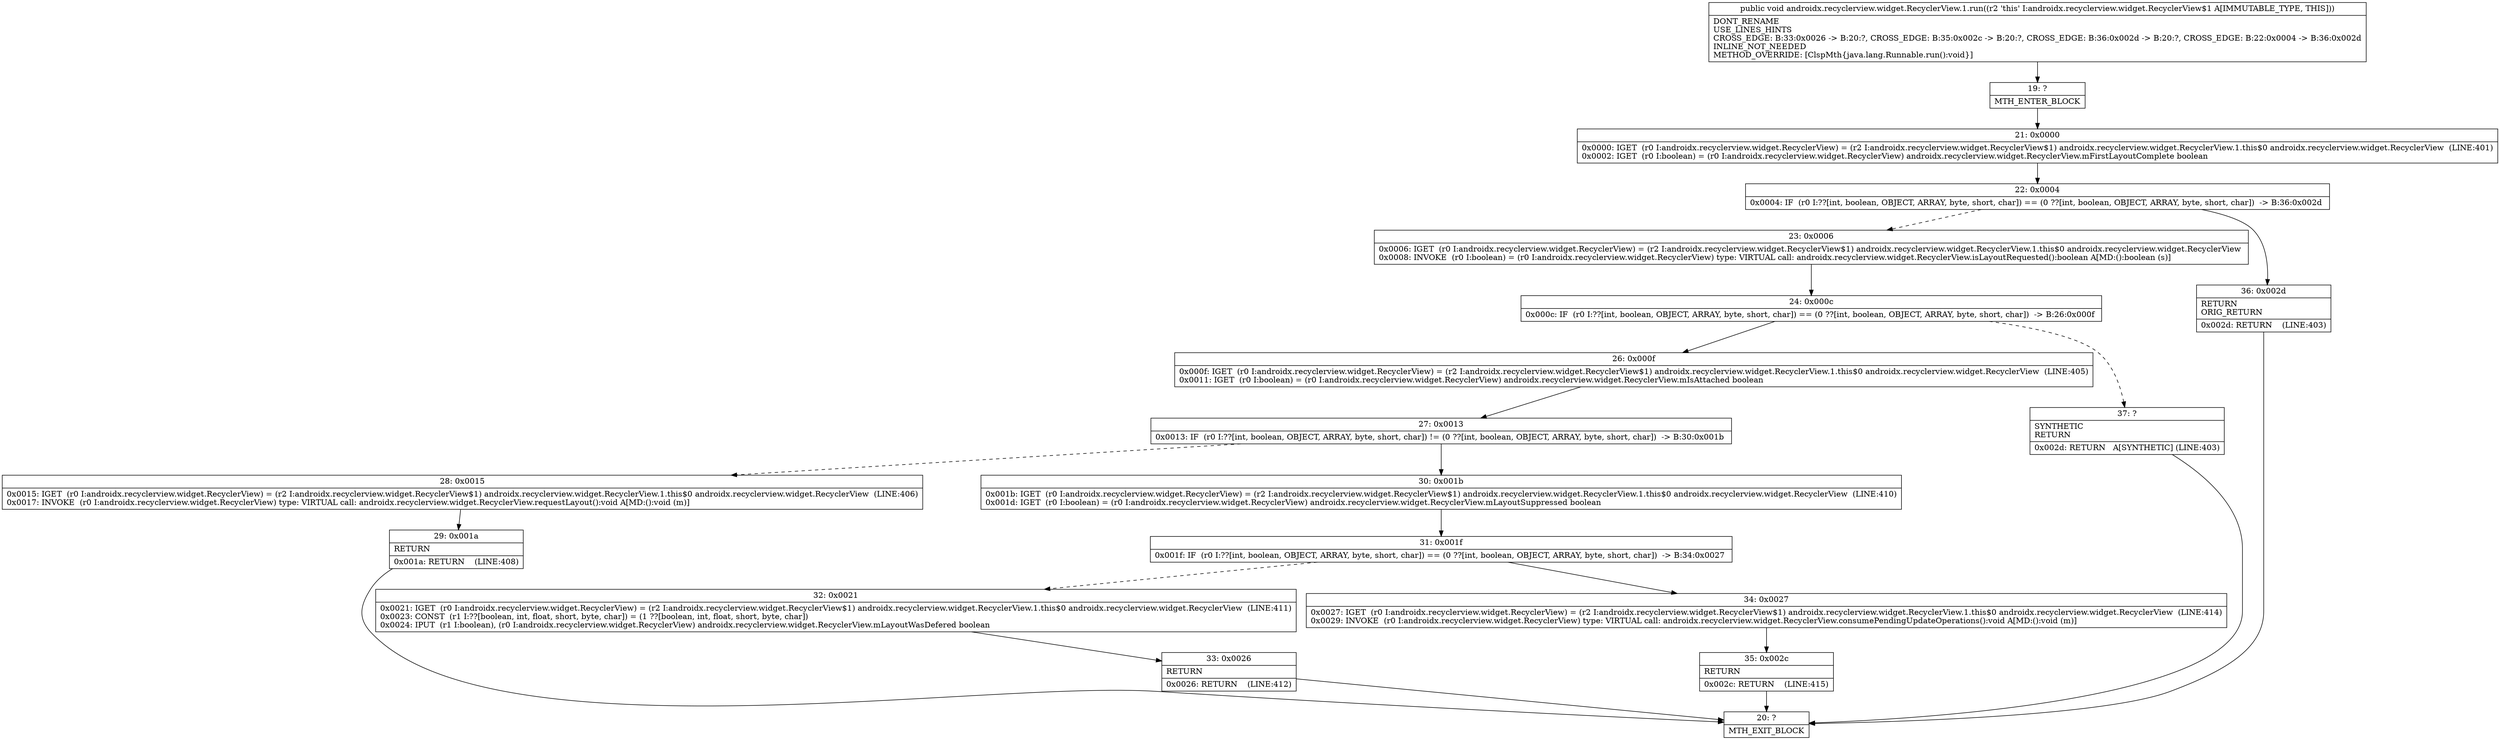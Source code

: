 digraph "CFG forandroidx.recyclerview.widget.RecyclerView.1.run()V" {
Node_19 [shape=record,label="{19\:\ ?|MTH_ENTER_BLOCK\l}"];
Node_21 [shape=record,label="{21\:\ 0x0000|0x0000: IGET  (r0 I:androidx.recyclerview.widget.RecyclerView) = (r2 I:androidx.recyclerview.widget.RecyclerView$1) androidx.recyclerview.widget.RecyclerView.1.this$0 androidx.recyclerview.widget.RecyclerView  (LINE:401)\l0x0002: IGET  (r0 I:boolean) = (r0 I:androidx.recyclerview.widget.RecyclerView) androidx.recyclerview.widget.RecyclerView.mFirstLayoutComplete boolean \l}"];
Node_22 [shape=record,label="{22\:\ 0x0004|0x0004: IF  (r0 I:??[int, boolean, OBJECT, ARRAY, byte, short, char]) == (0 ??[int, boolean, OBJECT, ARRAY, byte, short, char])  \-\> B:36:0x002d \l}"];
Node_23 [shape=record,label="{23\:\ 0x0006|0x0006: IGET  (r0 I:androidx.recyclerview.widget.RecyclerView) = (r2 I:androidx.recyclerview.widget.RecyclerView$1) androidx.recyclerview.widget.RecyclerView.1.this$0 androidx.recyclerview.widget.RecyclerView \l0x0008: INVOKE  (r0 I:boolean) = (r0 I:androidx.recyclerview.widget.RecyclerView) type: VIRTUAL call: androidx.recyclerview.widget.RecyclerView.isLayoutRequested():boolean A[MD:():boolean (s)]\l}"];
Node_24 [shape=record,label="{24\:\ 0x000c|0x000c: IF  (r0 I:??[int, boolean, OBJECT, ARRAY, byte, short, char]) == (0 ??[int, boolean, OBJECT, ARRAY, byte, short, char])  \-\> B:26:0x000f \l}"];
Node_26 [shape=record,label="{26\:\ 0x000f|0x000f: IGET  (r0 I:androidx.recyclerview.widget.RecyclerView) = (r2 I:androidx.recyclerview.widget.RecyclerView$1) androidx.recyclerview.widget.RecyclerView.1.this$0 androidx.recyclerview.widget.RecyclerView  (LINE:405)\l0x0011: IGET  (r0 I:boolean) = (r0 I:androidx.recyclerview.widget.RecyclerView) androidx.recyclerview.widget.RecyclerView.mIsAttached boolean \l}"];
Node_27 [shape=record,label="{27\:\ 0x0013|0x0013: IF  (r0 I:??[int, boolean, OBJECT, ARRAY, byte, short, char]) != (0 ??[int, boolean, OBJECT, ARRAY, byte, short, char])  \-\> B:30:0x001b \l}"];
Node_28 [shape=record,label="{28\:\ 0x0015|0x0015: IGET  (r0 I:androidx.recyclerview.widget.RecyclerView) = (r2 I:androidx.recyclerview.widget.RecyclerView$1) androidx.recyclerview.widget.RecyclerView.1.this$0 androidx.recyclerview.widget.RecyclerView  (LINE:406)\l0x0017: INVOKE  (r0 I:androidx.recyclerview.widget.RecyclerView) type: VIRTUAL call: androidx.recyclerview.widget.RecyclerView.requestLayout():void A[MD:():void (m)]\l}"];
Node_29 [shape=record,label="{29\:\ 0x001a|RETURN\l|0x001a: RETURN    (LINE:408)\l}"];
Node_20 [shape=record,label="{20\:\ ?|MTH_EXIT_BLOCK\l}"];
Node_30 [shape=record,label="{30\:\ 0x001b|0x001b: IGET  (r0 I:androidx.recyclerview.widget.RecyclerView) = (r2 I:androidx.recyclerview.widget.RecyclerView$1) androidx.recyclerview.widget.RecyclerView.1.this$0 androidx.recyclerview.widget.RecyclerView  (LINE:410)\l0x001d: IGET  (r0 I:boolean) = (r0 I:androidx.recyclerview.widget.RecyclerView) androidx.recyclerview.widget.RecyclerView.mLayoutSuppressed boolean \l}"];
Node_31 [shape=record,label="{31\:\ 0x001f|0x001f: IF  (r0 I:??[int, boolean, OBJECT, ARRAY, byte, short, char]) == (0 ??[int, boolean, OBJECT, ARRAY, byte, short, char])  \-\> B:34:0x0027 \l}"];
Node_32 [shape=record,label="{32\:\ 0x0021|0x0021: IGET  (r0 I:androidx.recyclerview.widget.RecyclerView) = (r2 I:androidx.recyclerview.widget.RecyclerView$1) androidx.recyclerview.widget.RecyclerView.1.this$0 androidx.recyclerview.widget.RecyclerView  (LINE:411)\l0x0023: CONST  (r1 I:??[boolean, int, float, short, byte, char]) = (1 ??[boolean, int, float, short, byte, char]) \l0x0024: IPUT  (r1 I:boolean), (r0 I:androidx.recyclerview.widget.RecyclerView) androidx.recyclerview.widget.RecyclerView.mLayoutWasDefered boolean \l}"];
Node_33 [shape=record,label="{33\:\ 0x0026|RETURN\l|0x0026: RETURN    (LINE:412)\l}"];
Node_34 [shape=record,label="{34\:\ 0x0027|0x0027: IGET  (r0 I:androidx.recyclerview.widget.RecyclerView) = (r2 I:androidx.recyclerview.widget.RecyclerView$1) androidx.recyclerview.widget.RecyclerView.1.this$0 androidx.recyclerview.widget.RecyclerView  (LINE:414)\l0x0029: INVOKE  (r0 I:androidx.recyclerview.widget.RecyclerView) type: VIRTUAL call: androidx.recyclerview.widget.RecyclerView.consumePendingUpdateOperations():void A[MD:():void (m)]\l}"];
Node_35 [shape=record,label="{35\:\ 0x002c|RETURN\l|0x002c: RETURN    (LINE:415)\l}"];
Node_37 [shape=record,label="{37\:\ ?|SYNTHETIC\lRETURN\l|0x002d: RETURN   A[SYNTHETIC] (LINE:403)\l}"];
Node_36 [shape=record,label="{36\:\ 0x002d|RETURN\lORIG_RETURN\l|0x002d: RETURN    (LINE:403)\l}"];
MethodNode[shape=record,label="{public void androidx.recyclerview.widget.RecyclerView.1.run((r2 'this' I:androidx.recyclerview.widget.RecyclerView$1 A[IMMUTABLE_TYPE, THIS]))  | DONT_RENAME\lUSE_LINES_HINTS\lCROSS_EDGE: B:33:0x0026 \-\> B:20:?, CROSS_EDGE: B:35:0x002c \-\> B:20:?, CROSS_EDGE: B:36:0x002d \-\> B:20:?, CROSS_EDGE: B:22:0x0004 \-\> B:36:0x002d\lINLINE_NOT_NEEDED\lMETHOD_OVERRIDE: [ClspMth\{java.lang.Runnable.run():void\}]\l}"];
MethodNode -> Node_19;Node_19 -> Node_21;
Node_21 -> Node_22;
Node_22 -> Node_23[style=dashed];
Node_22 -> Node_36;
Node_23 -> Node_24;
Node_24 -> Node_26;
Node_24 -> Node_37[style=dashed];
Node_26 -> Node_27;
Node_27 -> Node_28[style=dashed];
Node_27 -> Node_30;
Node_28 -> Node_29;
Node_29 -> Node_20;
Node_30 -> Node_31;
Node_31 -> Node_32[style=dashed];
Node_31 -> Node_34;
Node_32 -> Node_33;
Node_33 -> Node_20;
Node_34 -> Node_35;
Node_35 -> Node_20;
Node_37 -> Node_20;
Node_36 -> Node_20;
}

